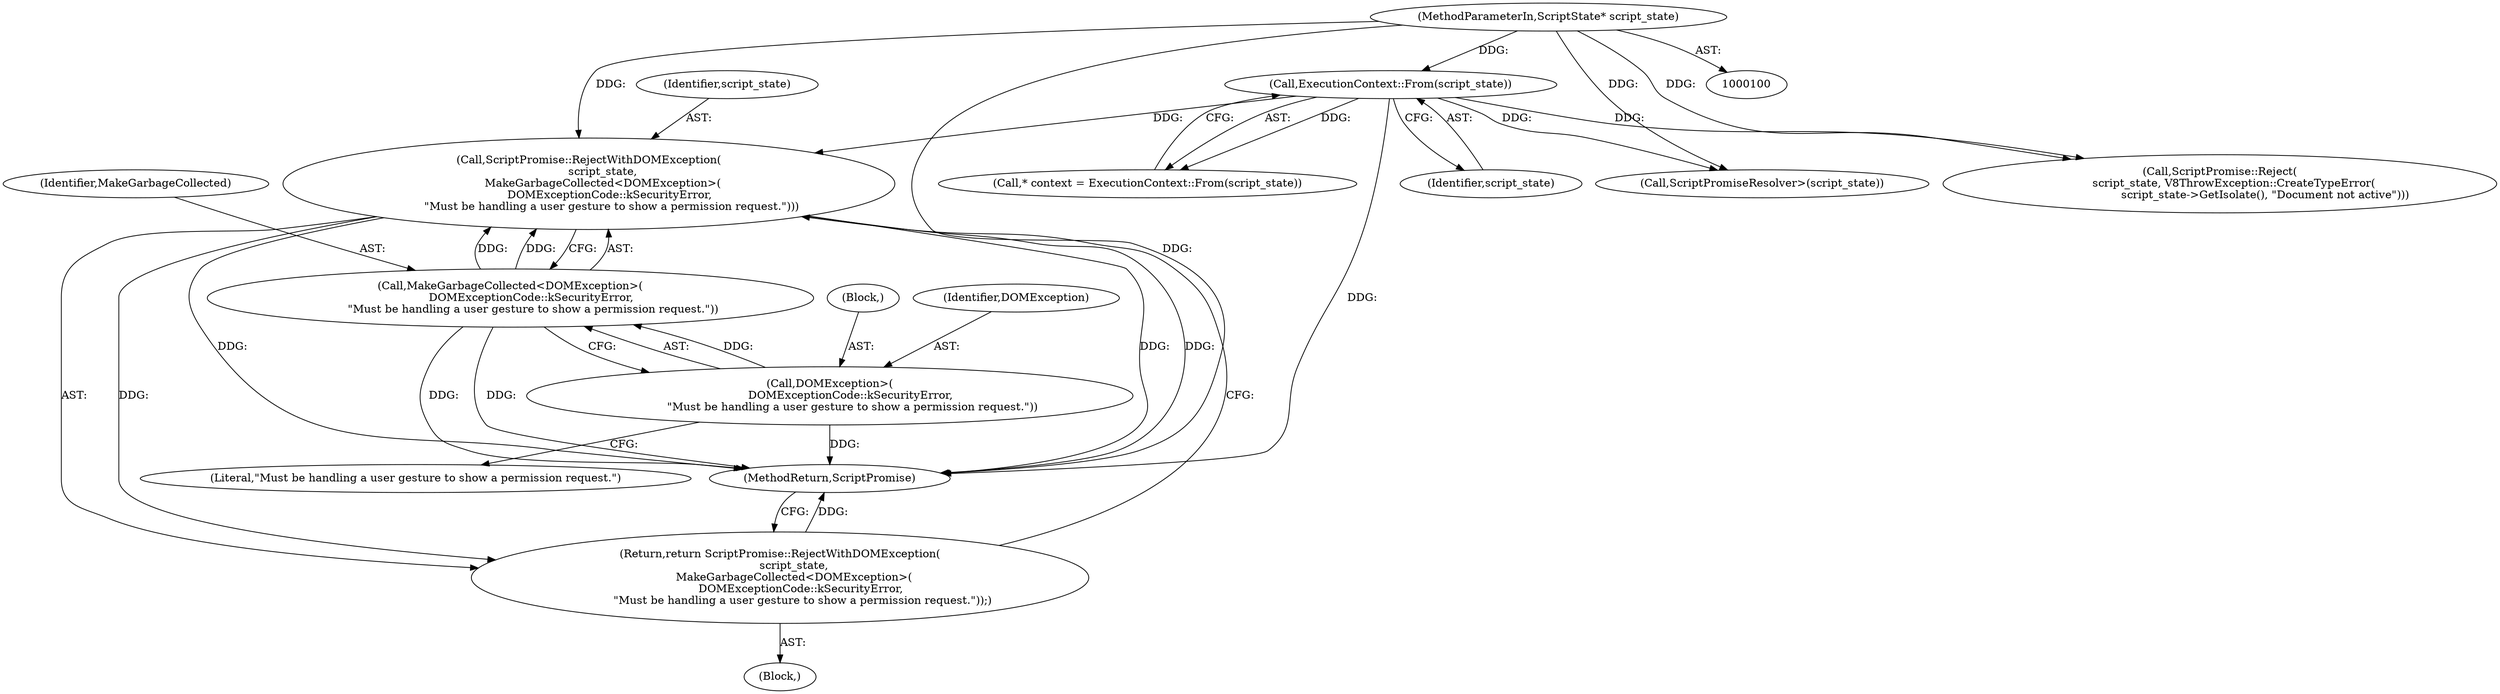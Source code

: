 digraph "0_Chrome_62154472bd2c43e1790dd1bd8a527c1db9118d88_5@pointer" {
"1000148" [label="(Call,ScriptPromise::RejectWithDOMException(\n        script_state,\n        MakeGarbageCollected<DOMException>(\n            DOMExceptionCode::kSecurityError,\n             \"Must be handling a user gesture to show a permission request.\")))"];
"1000108" [label="(Call,ExecutionContext::From(script_state))"];
"1000101" [label="(MethodParameterIn,ScriptState* script_state)"];
"1000150" [label="(Call,MakeGarbageCollected<DOMException>(\n            DOMExceptionCode::kSecurityError,\n             \"Must be handling a user gesture to show a permission request.\"))"];
"1000152" [label="(Call,DOMException>(\n            DOMExceptionCode::kSecurityError,\n             \"Must be handling a user gesture to show a permission request.\"))"];
"1000147" [label="(Return,return ScriptPromise::RejectWithDOMException(\n        script_state,\n        MakeGarbageCollected<DOMException>(\n            DOMExceptionCode::kSecurityError,\n             \"Must be handling a user gesture to show a permission request.\"));)"];
"1000154" [label="(Block,)"];
"1000109" [label="(Identifier,script_state)"];
"1000149" [label="(Identifier,script_state)"];
"1000106" [label="(Call,* context = ExecutionContext::From(script_state))"];
"1000150" [label="(Call,MakeGarbageCollected<DOMException>(\n            DOMExceptionCode::kSecurityError,\n             \"Must be handling a user gesture to show a permission request.\"))"];
"1000178" [label="(Call,ScriptPromiseResolver>(script_state))"];
"1000151" [label="(Identifier,MakeGarbageCollected)"];
"1000153" [label="(Identifier,DOMException)"];
"1000146" [label="(Block,)"];
"1000108" [label="(Call,ExecutionContext::From(script_state))"];
"1000152" [label="(Call,DOMException>(\n            DOMExceptionCode::kSecurityError,\n             \"Must be handling a user gesture to show a permission request.\"))"];
"1000137" [label="(Call,ScriptPromise::Reject(\n        script_state, V8ThrowException::CreateTypeError(\n                          script_state->GetIsolate(), \"Document not active\")))"];
"1000211" [label="(MethodReturn,ScriptPromise)"];
"1000156" [label="(Literal,\"Must be handling a user gesture to show a permission request.\")"];
"1000147" [label="(Return,return ScriptPromise::RejectWithDOMException(\n        script_state,\n        MakeGarbageCollected<DOMException>(\n            DOMExceptionCode::kSecurityError,\n             \"Must be handling a user gesture to show a permission request.\"));)"];
"1000101" [label="(MethodParameterIn,ScriptState* script_state)"];
"1000148" [label="(Call,ScriptPromise::RejectWithDOMException(\n        script_state,\n        MakeGarbageCollected<DOMException>(\n            DOMExceptionCode::kSecurityError,\n             \"Must be handling a user gesture to show a permission request.\")))"];
"1000148" -> "1000147"  [label="AST: "];
"1000148" -> "1000150"  [label="CFG: "];
"1000149" -> "1000148"  [label="AST: "];
"1000150" -> "1000148"  [label="AST: "];
"1000147" -> "1000148"  [label="CFG: "];
"1000148" -> "1000211"  [label="DDG: "];
"1000148" -> "1000211"  [label="DDG: "];
"1000148" -> "1000211"  [label="DDG: "];
"1000148" -> "1000147"  [label="DDG: "];
"1000108" -> "1000148"  [label="DDG: "];
"1000101" -> "1000148"  [label="DDG: "];
"1000150" -> "1000148"  [label="DDG: "];
"1000150" -> "1000148"  [label="DDG: "];
"1000108" -> "1000106"  [label="AST: "];
"1000108" -> "1000109"  [label="CFG: "];
"1000109" -> "1000108"  [label="AST: "];
"1000106" -> "1000108"  [label="CFG: "];
"1000108" -> "1000211"  [label="DDG: "];
"1000108" -> "1000106"  [label="DDG: "];
"1000101" -> "1000108"  [label="DDG: "];
"1000108" -> "1000137"  [label="DDG: "];
"1000108" -> "1000178"  [label="DDG: "];
"1000101" -> "1000100"  [label="AST: "];
"1000101" -> "1000211"  [label="DDG: "];
"1000101" -> "1000137"  [label="DDG: "];
"1000101" -> "1000178"  [label="DDG: "];
"1000150" -> "1000152"  [label="CFG: "];
"1000151" -> "1000150"  [label="AST: "];
"1000152" -> "1000150"  [label="AST: "];
"1000150" -> "1000211"  [label="DDG: "];
"1000150" -> "1000211"  [label="DDG: "];
"1000152" -> "1000150"  [label="DDG: "];
"1000152" -> "1000156"  [label="CFG: "];
"1000153" -> "1000152"  [label="AST: "];
"1000154" -> "1000152"  [label="AST: "];
"1000152" -> "1000211"  [label="DDG: "];
"1000147" -> "1000146"  [label="AST: "];
"1000211" -> "1000147"  [label="CFG: "];
"1000147" -> "1000211"  [label="DDG: "];
}
